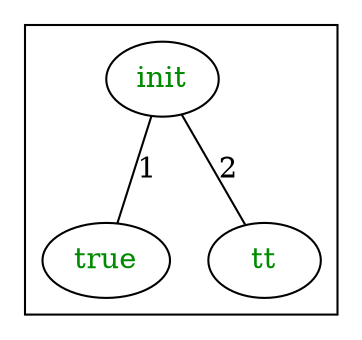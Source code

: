 graph G { subgraph cluster_0 { 0 [ label="init" fontcolor="#008B00" ] ; 1 [ label="true" fontcolor="#008B00" ] ; 2 [ label="tt" fontcolor="#008B00" ] ;  } 0 -- 1 [label=1] ; 0 -- 2 [label=2] ; }
